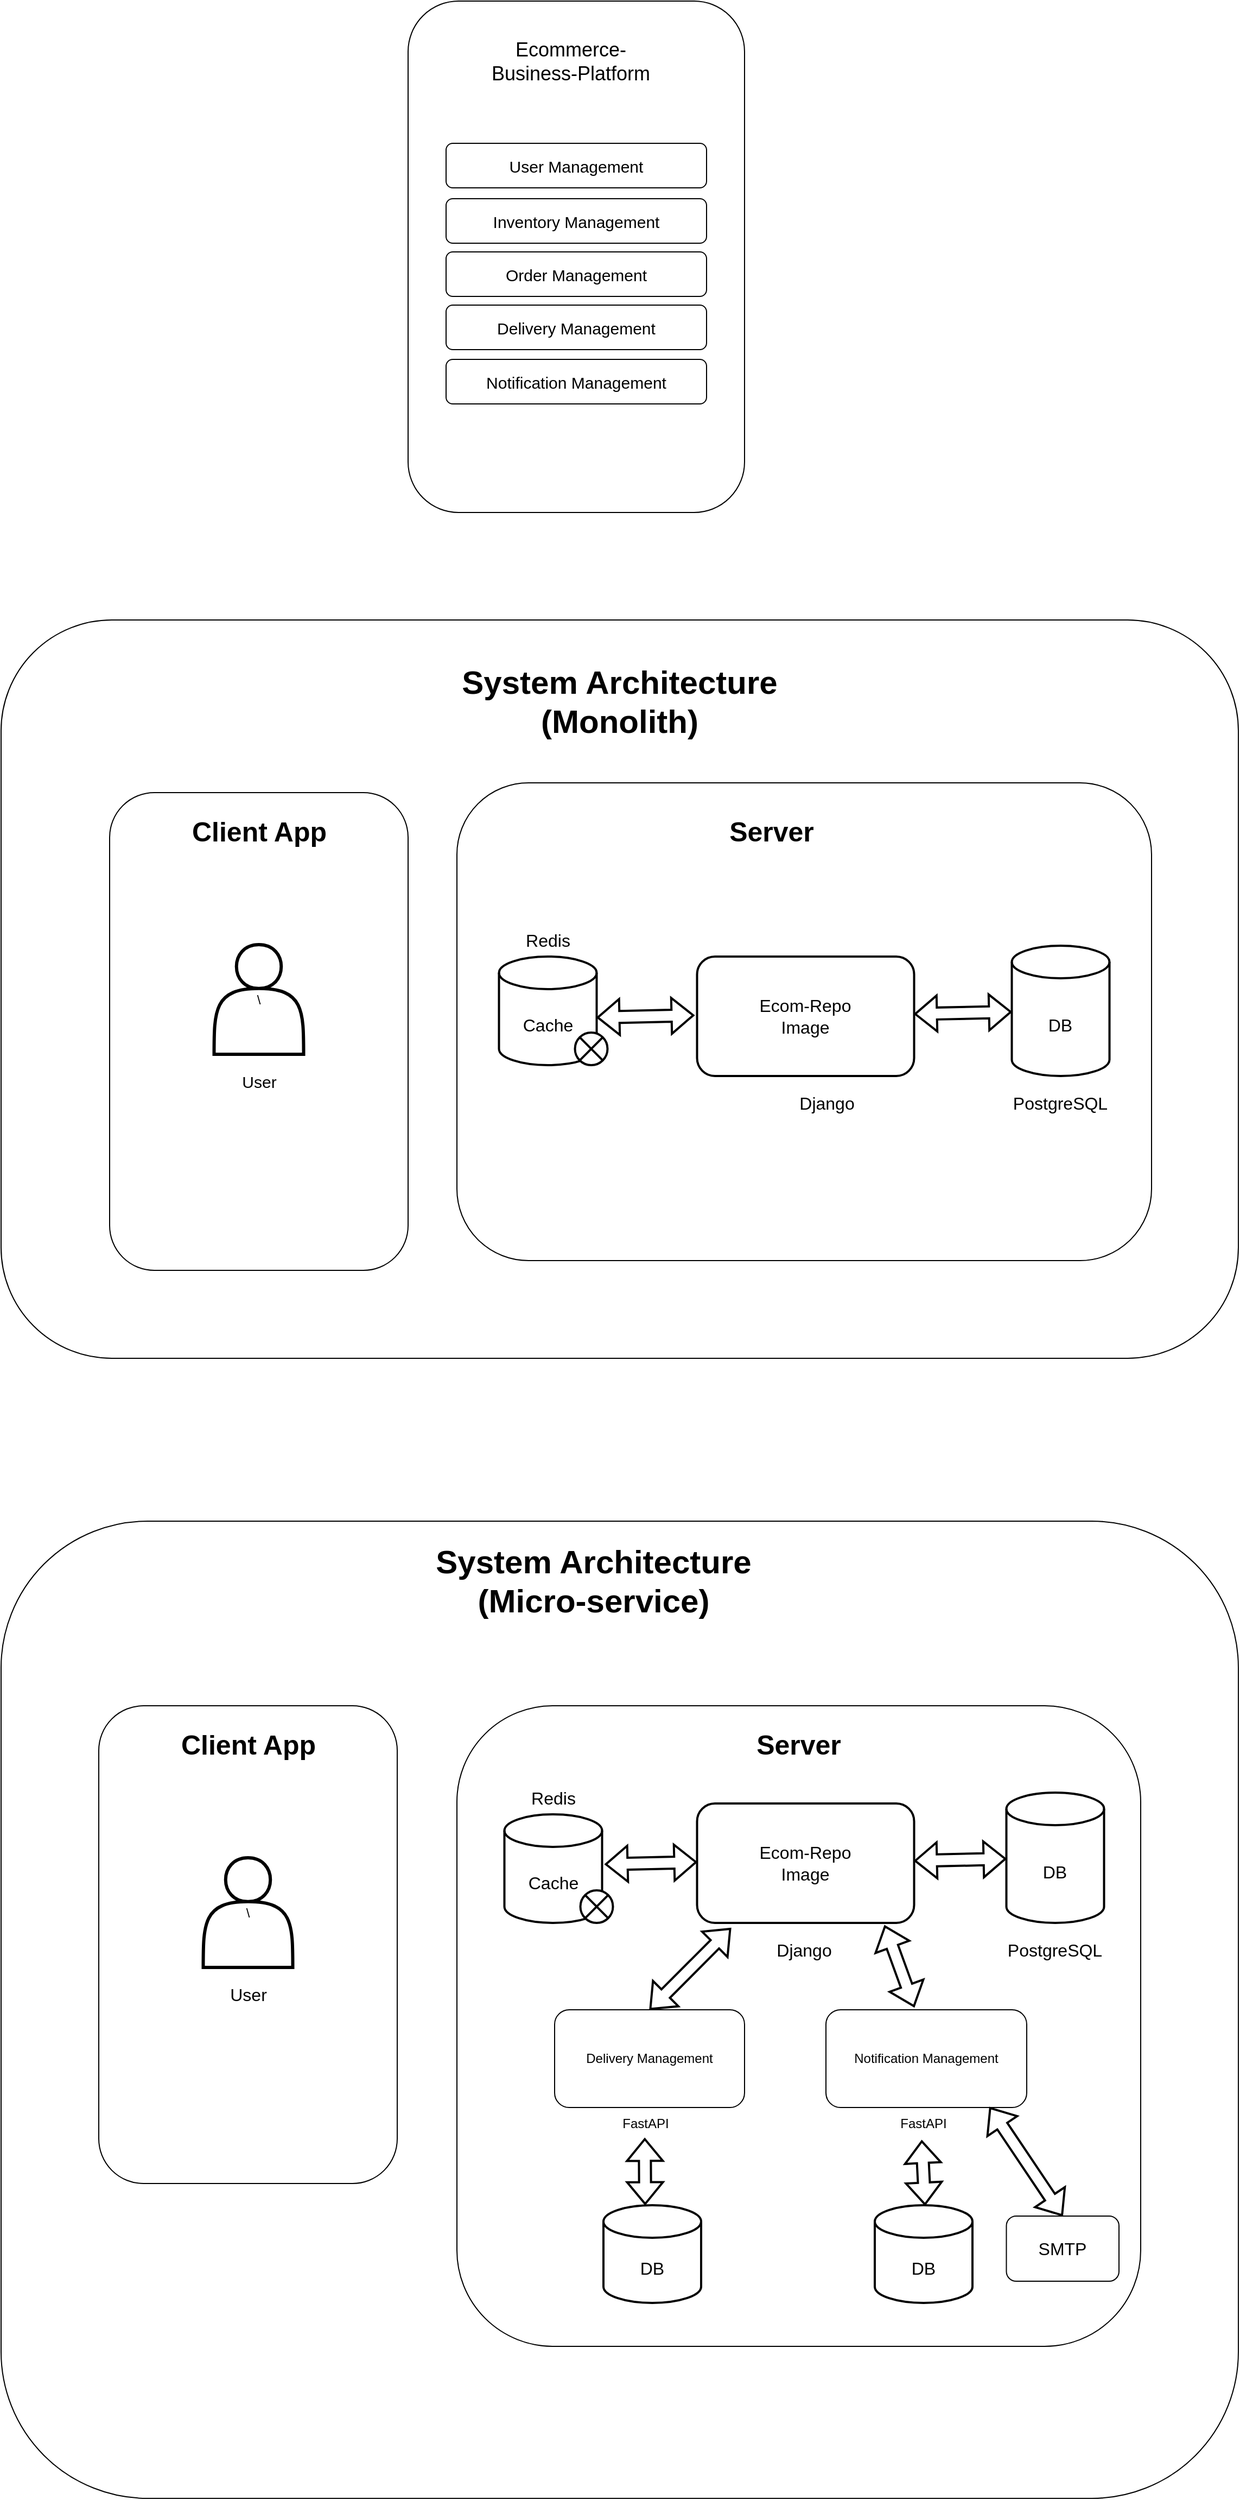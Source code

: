 <mxfile version="22.1.16" type="device">
  <diagram name="Page-1" id="wh8dD2BX7OOQ52GZGnCQ">
    <mxGraphModel dx="2707" dy="917" grid="1" gridSize="10" guides="1" tooltips="1" connect="1" arrows="1" fold="1" page="1" pageScale="1" pageWidth="850" pageHeight="1100" math="0" shadow="0">
      <root>
        <mxCell id="0" />
        <mxCell id="1" parent="0" />
        <mxCell id="UC0Fd1rcEqtms9M9d0l6-12" value="" style="rounded=1;whiteSpace=wrap;html=1;" parent="1" vertex="1">
          <mxGeometry x="-145" y="100" width="310" height="471" as="geometry" />
        </mxCell>
        <mxCell id="dDhOK2jrjEGGhazRPi_E-33" value="" style="rounded=1;whiteSpace=wrap;html=1;" parent="1" vertex="1">
          <mxGeometry x="-520" y="670" width="1140" height="680" as="geometry" />
        </mxCell>
        <mxCell id="dDhOK2jrjEGGhazRPi_E-1" value="" style="rounded=1;whiteSpace=wrap;html=1;" parent="1" vertex="1">
          <mxGeometry x="-100" y="820" width="640" height="440" as="geometry" />
        </mxCell>
        <mxCell id="dDhOK2jrjEGGhazRPi_E-2" value="&lt;font size=&quot;1&quot; style=&quot;&quot;&gt;&lt;b style=&quot;font-size: 25px;&quot;&gt;Server&lt;/b&gt;&lt;/font&gt;" style="text;html=1;strokeColor=none;fillColor=none;align=center;verticalAlign=middle;whiteSpace=wrap;rounded=0;" parent="1" vertex="1">
          <mxGeometry x="125" y="849" width="130" height="30" as="geometry" />
        </mxCell>
        <mxCell id="dDhOK2jrjEGGhazRPi_E-3" value="" style="rounded=1;whiteSpace=wrap;html=1;strokeWidth=2;" parent="1" vertex="1">
          <mxGeometry x="121.25" y="980" width="200" height="110" as="geometry" />
        </mxCell>
        <mxCell id="dDhOK2jrjEGGhazRPi_E-5" value="&lt;font style=&quot;font-size: 16px;&quot;&gt;Ecom-Repo Image&lt;/font&gt;" style="text;html=1;strokeColor=none;fillColor=none;align=center;verticalAlign=middle;whiteSpace=wrap;rounded=0;" parent="1" vertex="1">
          <mxGeometry x="166.25" y="1020" width="110" height="30" as="geometry" />
        </mxCell>
        <mxCell id="dDhOK2jrjEGGhazRPi_E-7" value="&lt;font style=&quot;font-size: 16px;&quot;&gt;DB&lt;/font&gt;" style="shape=cylinder3;whiteSpace=wrap;html=1;boundedLbl=1;backgroundOutline=1;size=15;strokeWidth=2;" parent="1" vertex="1">
          <mxGeometry x="411.25" y="970" width="90" height="120" as="geometry" />
        </mxCell>
        <mxCell id="dDhOK2jrjEGGhazRPi_E-8" value="&lt;font style=&quot;font-size: 16px;&quot;&gt;PostgreSQL&lt;/font&gt;" style="text;html=1;strokeColor=none;fillColor=none;align=center;verticalAlign=middle;whiteSpace=wrap;rounded=0;" parent="1" vertex="1">
          <mxGeometry x="406.25" y="1100" width="100" height="30" as="geometry" />
        </mxCell>
        <mxCell id="dDhOK2jrjEGGhazRPi_E-10" value="&lt;font style=&quot;font-size: 16px;&quot;&gt;Cache&lt;/font&gt;" style="shape=cylinder3;whiteSpace=wrap;html=1;boundedLbl=1;backgroundOutline=1;size=15;strokeWidth=2;" parent="1" vertex="1">
          <mxGeometry x="-61.25" y="980" width="90" height="100" as="geometry" />
        </mxCell>
        <mxCell id="dDhOK2jrjEGGhazRPi_E-15" value="" style="shape=flexArrow;endArrow=classic;startArrow=classic;html=1;rounded=0;strokeWidth=2;" parent="1" source="dDhOK2jrjEGGhazRPi_E-3" target="dDhOK2jrjEGGhazRPi_E-7" edge="1">
          <mxGeometry width="100" height="100" relative="1" as="geometry">
            <mxPoint x="181.25" y="1059" as="sourcePoint" />
            <mxPoint x="281.25" y="959" as="targetPoint" />
          </mxGeometry>
        </mxCell>
        <mxCell id="dDhOK2jrjEGGhazRPi_E-16" value="" style="shape=sumEllipse;perimeter=ellipsePerimeter;whiteSpace=wrap;html=1;backgroundOutline=1;strokeWidth=2;" parent="1" vertex="1">
          <mxGeometry x="8.75" y="1050" width="30" height="30" as="geometry" />
        </mxCell>
        <mxCell id="dDhOK2jrjEGGhazRPi_E-17" value="&lt;font style=&quot;font-size: 16px;&quot;&gt;Redis&lt;/font&gt;" style="text;html=1;strokeColor=none;fillColor=none;align=center;verticalAlign=middle;whiteSpace=wrap;rounded=0;" parent="1" vertex="1">
          <mxGeometry x="-66.25" y="950" width="100" height="30" as="geometry" />
        </mxCell>
        <mxCell id="dDhOK2jrjEGGhazRPi_E-27" value="" style="rounded=1;whiteSpace=wrap;html=1;" parent="1" vertex="1">
          <mxGeometry x="-420" y="829" width="275" height="440" as="geometry" />
        </mxCell>
        <mxCell id="dDhOK2jrjEGGhazRPi_E-28" value="&lt;font size=&quot;1&quot; style=&quot;&quot;&gt;&lt;b style=&quot;font-size: 25px;&quot;&gt;Client App&lt;/b&gt;&lt;/font&gt;" style="text;html=1;strokeColor=none;fillColor=none;align=center;verticalAlign=middle;whiteSpace=wrap;rounded=0;" parent="1" vertex="1">
          <mxGeometry x="-361.25" y="849" width="157.5" height="30" as="geometry" />
        </mxCell>
        <mxCell id="dDhOK2jrjEGGhazRPi_E-32" value="&lt;font style=&quot;font-size: 16px;&quot;&gt;Django&lt;/font&gt;" style="text;html=1;strokeColor=none;fillColor=none;align=center;verticalAlign=middle;whiteSpace=wrap;rounded=0;" parent="1" vertex="1">
          <mxGeometry x="191.25" y="1100" width="100" height="30" as="geometry" />
        </mxCell>
        <mxCell id="dDhOK2jrjEGGhazRPi_E-34" value="&lt;font size=&quot;1&quot; style=&quot;&quot;&gt;&lt;b style=&quot;font-size: 30px;&quot;&gt;System Architecture (Monolith)&lt;/b&gt;&lt;/font&gt;" style="text;html=1;strokeColor=none;fillColor=none;align=center;verticalAlign=middle;whiteSpace=wrap;rounded=0;" parent="1" vertex="1">
          <mxGeometry x="-115" y="730" width="330" height="30" as="geometry" />
        </mxCell>
        <mxCell id="UC0Fd1rcEqtms9M9d0l6-6" value="&lt;font style=&quot;font-size: 15px;&quot;&gt;User Management&lt;/font&gt;" style="rounded=1;whiteSpace=wrap;html=1;" parent="1" vertex="1">
          <mxGeometry x="-110" y="231" width="240" height="41" as="geometry" />
        </mxCell>
        <mxCell id="UC0Fd1rcEqtms9M9d0l6-7" value="&lt;font style=&quot;font-size: 15px;&quot;&gt;Inventory Management&lt;/font&gt;" style="rounded=1;whiteSpace=wrap;html=1;" parent="1" vertex="1">
          <mxGeometry x="-110" y="282" width="240" height="41" as="geometry" />
        </mxCell>
        <mxCell id="UC0Fd1rcEqtms9M9d0l6-8" value="&lt;font style=&quot;font-size: 15px;&quot;&gt;Order Management&lt;/font&gt;" style="rounded=1;whiteSpace=wrap;html=1;" parent="1" vertex="1">
          <mxGeometry x="-110" y="331" width="240" height="41" as="geometry" />
        </mxCell>
        <mxCell id="UC0Fd1rcEqtms9M9d0l6-9" value="&lt;font style=&quot;font-size: 15px;&quot;&gt;Delivery Management&lt;/font&gt;" style="rounded=1;whiteSpace=wrap;html=1;" parent="1" vertex="1">
          <mxGeometry x="-110" y="380" width="240" height="41" as="geometry" />
        </mxCell>
        <mxCell id="UC0Fd1rcEqtms9M9d0l6-10" value="&lt;font style=&quot;font-size: 15px;&quot;&gt;Notification Management&lt;/font&gt;" style="rounded=1;whiteSpace=wrap;html=1;" parent="1" vertex="1">
          <mxGeometry x="-110" y="430" width="240" height="41" as="geometry" />
        </mxCell>
        <mxCell id="UC0Fd1rcEqtms9M9d0l6-11" value="\" style="shape=actor;whiteSpace=wrap;html=1;strokeWidth=3;" parent="1" vertex="1">
          <mxGeometry x="-323.75" y="969" width="82.5" height="101" as="geometry" />
        </mxCell>
        <mxCell id="UC0Fd1rcEqtms9M9d0l6-13" value="&lt;font style=&quot;font-size: 18px;&quot;&gt;Ecommerce-Business-Platform&lt;/font&gt;" style="text;html=1;strokeColor=none;fillColor=none;align=center;verticalAlign=middle;whiteSpace=wrap;rounded=0;" parent="1" vertex="1">
          <mxGeometry x="-70" y="121" width="150" height="70" as="geometry" />
        </mxCell>
        <mxCell id="UC0Fd1rcEqtms9M9d0l6-18" value="" style="rounded=1;whiteSpace=wrap;html=1;" parent="1" vertex="1">
          <mxGeometry x="-520" y="1500" width="1140" height="900" as="geometry" />
        </mxCell>
        <mxCell id="UC0Fd1rcEqtms9M9d0l6-19" value="" style="rounded=1;whiteSpace=wrap;html=1;" parent="1" vertex="1">
          <mxGeometry x="-100" y="1670" width="630" height="590" as="geometry" />
        </mxCell>
        <mxCell id="UC0Fd1rcEqtms9M9d0l6-20" value="&lt;font size=&quot;1&quot; style=&quot;&quot;&gt;&lt;b style=&quot;font-size: 25px;&quot;&gt;Server&lt;/b&gt;&lt;/font&gt;" style="text;html=1;strokeColor=none;fillColor=none;align=center;verticalAlign=middle;whiteSpace=wrap;rounded=0;" parent="1" vertex="1">
          <mxGeometry x="150" y="1690" width="130" height="30" as="geometry" />
        </mxCell>
        <mxCell id="UC0Fd1rcEqtms9M9d0l6-21" value="" style="rounded=1;whiteSpace=wrap;html=1;strokeWidth=2;" parent="1" vertex="1">
          <mxGeometry x="121.25" y="1760" width="200" height="110" as="geometry" />
        </mxCell>
        <mxCell id="UC0Fd1rcEqtms9M9d0l6-22" value="&lt;font style=&quot;font-size: 16px;&quot;&gt;Ecom-Repo Image&lt;/font&gt;" style="text;html=1;strokeColor=none;fillColor=none;align=center;verticalAlign=middle;whiteSpace=wrap;rounded=0;" parent="1" vertex="1">
          <mxGeometry x="166.25" y="1800" width="110" height="30" as="geometry" />
        </mxCell>
        <mxCell id="UC0Fd1rcEqtms9M9d0l6-23" value="&lt;font style=&quot;font-size: 16px;&quot;&gt;DB&lt;/font&gt;" style="shape=cylinder3;whiteSpace=wrap;html=1;boundedLbl=1;backgroundOutline=1;size=15;strokeWidth=2;" parent="1" vertex="1">
          <mxGeometry x="406.25" y="1750" width="90" height="120" as="geometry" />
        </mxCell>
        <mxCell id="UC0Fd1rcEqtms9M9d0l6-24" value="&lt;font style=&quot;font-size: 16px;&quot;&gt;PostgreSQL&lt;/font&gt;" style="text;html=1;strokeColor=none;fillColor=none;align=center;verticalAlign=middle;whiteSpace=wrap;rounded=0;" parent="1" vertex="1">
          <mxGeometry x="401.25" y="1880" width="100" height="30" as="geometry" />
        </mxCell>
        <mxCell id="UC0Fd1rcEqtms9M9d0l6-25" value="&lt;font style=&quot;font-size: 16px;&quot;&gt;Cache&lt;/font&gt;" style="shape=cylinder3;whiteSpace=wrap;html=1;boundedLbl=1;backgroundOutline=1;size=15;strokeWidth=2;" parent="1" vertex="1">
          <mxGeometry x="-56.25" y="1770" width="90" height="100" as="geometry" />
        </mxCell>
        <mxCell id="UC0Fd1rcEqtms9M9d0l6-27" value="" style="shape=flexArrow;endArrow=classic;startArrow=classic;html=1;rounded=0;strokeWidth=2;" parent="1" source="UC0Fd1rcEqtms9M9d0l6-21" target="UC0Fd1rcEqtms9M9d0l6-23" edge="1">
          <mxGeometry width="100" height="100" relative="1" as="geometry">
            <mxPoint x="241.25" y="1829" as="sourcePoint" />
            <mxPoint x="341.25" y="1729" as="targetPoint" />
          </mxGeometry>
        </mxCell>
        <mxCell id="UC0Fd1rcEqtms9M9d0l6-28" value="" style="shape=sumEllipse;perimeter=ellipsePerimeter;whiteSpace=wrap;html=1;backgroundOutline=1;strokeWidth=2;" parent="1" vertex="1">
          <mxGeometry x="13.75" y="1840" width="30" height="30" as="geometry" />
        </mxCell>
        <mxCell id="UC0Fd1rcEqtms9M9d0l6-29" value="&lt;font style=&quot;font-size: 16px;&quot;&gt;Redis&lt;/font&gt;" style="text;html=1;strokeColor=none;fillColor=none;align=center;verticalAlign=middle;whiteSpace=wrap;rounded=0;" parent="1" vertex="1">
          <mxGeometry x="-61.25" y="1740" width="100" height="30" as="geometry" />
        </mxCell>
        <mxCell id="UC0Fd1rcEqtms9M9d0l6-33" value="" style="rounded=1;whiteSpace=wrap;html=1;" parent="1" vertex="1">
          <mxGeometry x="-430" y="1670" width="275" height="440" as="geometry" />
        </mxCell>
        <mxCell id="UC0Fd1rcEqtms9M9d0l6-34" value="&lt;font size=&quot;1&quot; style=&quot;&quot;&gt;&lt;b style=&quot;font-size: 25px;&quot;&gt;Client App&lt;/b&gt;&lt;/font&gt;" style="text;html=1;strokeColor=none;fillColor=none;align=center;verticalAlign=middle;whiteSpace=wrap;rounded=0;" parent="1" vertex="1">
          <mxGeometry x="-371.25" y="1690" width="157.5" height="30" as="geometry" />
        </mxCell>
        <mxCell id="UC0Fd1rcEqtms9M9d0l6-35" value="&lt;font style=&quot;font-size: 16px;&quot;&gt;Django&lt;/font&gt;" style="text;html=1;strokeColor=none;fillColor=none;align=center;verticalAlign=middle;whiteSpace=wrap;rounded=0;" parent="1" vertex="1">
          <mxGeometry x="170" y="1880" width="100" height="30" as="geometry" />
        </mxCell>
        <mxCell id="UC0Fd1rcEqtms9M9d0l6-36" value="&lt;font size=&quot;1&quot; style=&quot;&quot;&gt;&lt;b style=&quot;font-size: 30px;&quot;&gt;System Architecture (Micro-service)&lt;/b&gt;&lt;/font&gt;" style="text;html=1;strokeColor=none;fillColor=none;align=center;verticalAlign=middle;whiteSpace=wrap;rounded=0;" parent="1" vertex="1">
          <mxGeometry x="-138.75" y="1540" width="330" height="30" as="geometry" />
        </mxCell>
        <mxCell id="UC0Fd1rcEqtms9M9d0l6-37" value="\" style="shape=actor;whiteSpace=wrap;html=1;strokeWidth=3;" parent="1" vertex="1">
          <mxGeometry x="-333.75" y="1810" width="82.5" height="101" as="geometry" />
        </mxCell>
        <mxCell id="UC0Fd1rcEqtms9M9d0l6-38" value="Delivery Management" style="rounded=1;whiteSpace=wrap;html=1;" parent="1" vertex="1">
          <mxGeometry x="-10" y="1950" width="175" height="90" as="geometry" />
        </mxCell>
        <mxCell id="UC0Fd1rcEqtms9M9d0l6-39" value="Notification Management" style="rounded=1;whiteSpace=wrap;html=1;" parent="1" vertex="1">
          <mxGeometry x="240" y="1950" width="185" height="90" as="geometry" />
        </mxCell>
        <mxCell id="UC0Fd1rcEqtms9M9d0l6-40" value="FastAPI" style="text;html=1;strokeColor=none;fillColor=none;align=center;verticalAlign=middle;whiteSpace=wrap;rounded=0;" parent="1" vertex="1">
          <mxGeometry x="43.75" y="2040" width="60" height="30" as="geometry" />
        </mxCell>
        <mxCell id="UC0Fd1rcEqtms9M9d0l6-43" value="FastAPI" style="text;html=1;strokeColor=none;fillColor=none;align=center;verticalAlign=middle;whiteSpace=wrap;rounded=0;" parent="1" vertex="1">
          <mxGeometry x="300" y="2040" width="60" height="30" as="geometry" />
        </mxCell>
        <mxCell id="UC0Fd1rcEqtms9M9d0l6-48" value="" style="shape=flexArrow;endArrow=classic;startArrow=classic;html=1;rounded=0;strokeWidth=2;entryX=0.5;entryY=0;entryDx=0;entryDy=0;exitX=0.156;exitY=1.044;exitDx=0;exitDy=0;exitPerimeter=0;" parent="1" source="UC0Fd1rcEqtms9M9d0l6-21" target="UC0Fd1rcEqtms9M9d0l6-38" edge="1">
          <mxGeometry width="100" height="100" relative="1" as="geometry">
            <mxPoint x="32.5" y="2092.2" as="sourcePoint" />
            <mxPoint x="167.5" y="2090.2" as="targetPoint" />
          </mxGeometry>
        </mxCell>
        <mxCell id="UC0Fd1rcEqtms9M9d0l6-52" value="" style="shape=flexArrow;endArrow=classic;startArrow=classic;html=1;rounded=0;strokeWidth=2;entryX=0.44;entryY=-0.027;entryDx=0;entryDy=0;entryPerimeter=0;exitX=0.864;exitY=1.021;exitDx=0;exitDy=0;exitPerimeter=0;" parent="1" source="UC0Fd1rcEqtms9M9d0l6-21" target="UC0Fd1rcEqtms9M9d0l6-39" edge="1">
          <mxGeometry width="100" height="100" relative="1" as="geometry">
            <mxPoint x="150" y="2000" as="sourcePoint" />
            <mxPoint x="283.785" y="2130" as="targetPoint" />
          </mxGeometry>
        </mxCell>
        <mxCell id="UC0Fd1rcEqtms9M9d0l6-54" value="&lt;font style=&quot;font-size: 16px;&quot;&gt;DB&lt;/font&gt;" style="shape=cylinder3;whiteSpace=wrap;html=1;boundedLbl=1;backgroundOutline=1;size=15;strokeWidth=2;" parent="1" vertex="1">
          <mxGeometry x="35" y="2130" width="90" height="90" as="geometry" />
        </mxCell>
        <mxCell id="UC0Fd1rcEqtms9M9d0l6-55" value="&lt;font style=&quot;font-size: 16px;&quot;&gt;DB&lt;/font&gt;" style="shape=cylinder3;whiteSpace=wrap;html=1;boundedLbl=1;backgroundOutline=1;size=15;strokeWidth=2;" parent="1" vertex="1">
          <mxGeometry x="285" y="2130" width="90" height="90" as="geometry" />
        </mxCell>
        <mxCell id="UC0Fd1rcEqtms9M9d0l6-56" value="" style="shape=flexArrow;endArrow=classic;startArrow=classic;html=1;rounded=0;strokeWidth=2;entryX=0.427;entryY=-0.002;entryDx=0;entryDy=0;exitX=0.489;exitY=0.939;exitDx=0;exitDy=0;entryPerimeter=0;exitPerimeter=0;" parent="1" source="UC0Fd1rcEqtms9M9d0l6-40" target="UC0Fd1rcEqtms9M9d0l6-54" edge="1">
          <mxGeometry width="100" height="100" relative="1" as="geometry">
            <mxPoint x="70.0" y="2070" as="sourcePoint" />
            <mxPoint x="-5" y="2230" as="targetPoint" />
          </mxGeometry>
        </mxCell>
        <mxCell id="UC0Fd1rcEqtms9M9d0l6-57" value="" style="shape=flexArrow;endArrow=classic;startArrow=classic;html=1;rounded=0;strokeWidth=2;entryX=0.427;entryY=-0.002;entryDx=0;entryDy=0;exitX=0.5;exitY=1;exitDx=0;exitDy=0;entryPerimeter=0;" parent="1" edge="1">
          <mxGeometry width="100" height="100" relative="1" as="geometry">
            <mxPoint x="328.29" y="2070.18" as="sourcePoint" />
            <mxPoint x="331.29" y="2130.18" as="targetPoint" />
          </mxGeometry>
        </mxCell>
        <mxCell id="oXCxRZ8SSX7jiGahkm72-1" value="&lt;font style=&quot;font-size: 15px;&quot;&gt;User&lt;/font&gt;" style="text;html=1;strokeColor=none;fillColor=none;align=center;verticalAlign=middle;whiteSpace=wrap;rounded=0;" parent="1" vertex="1">
          <mxGeometry x="-312.5" y="1080" width="60" height="30" as="geometry" />
        </mxCell>
        <mxCell id="oXCxRZ8SSX7jiGahkm72-5" value="" style="shape=flexArrow;endArrow=classic;startArrow=classic;html=1;rounded=0;strokeWidth=2;" parent="1" edge="1">
          <mxGeometry width="100" height="100" relative="1" as="geometry">
            <mxPoint x="28.75" y="1036.09" as="sourcePoint" />
            <mxPoint x="118.75" y="1034.09" as="targetPoint" />
          </mxGeometry>
        </mxCell>
        <mxCell id="oXCxRZ8SSX7jiGahkm72-8" value="&lt;font style=&quot;font-size: 16px;&quot;&gt;User&lt;/font&gt;" style="text;html=1;strokeColor=none;fillColor=none;align=center;verticalAlign=middle;whiteSpace=wrap;rounded=0;" parent="1" vertex="1">
          <mxGeometry x="-322.5" y="1921" width="60" height="30" as="geometry" />
        </mxCell>
        <mxCell id="oXCxRZ8SSX7jiGahkm72-9" value="" style="shape=flexArrow;endArrow=classic;startArrow=classic;html=1;rounded=0;strokeWidth=2;" parent="1" edge="1">
          <mxGeometry width="100" height="100" relative="1" as="geometry">
            <mxPoint x="36.25" y="1816" as="sourcePoint" />
            <mxPoint x="121.25" y="1814" as="targetPoint" />
          </mxGeometry>
        </mxCell>
        <mxCell id="oXCxRZ8SSX7jiGahkm72-11" value="&lt;font style=&quot;font-size: 16px;&quot;&gt;SMTP&lt;/font&gt;" style="rounded=1;whiteSpace=wrap;html=1;" parent="1" vertex="1">
          <mxGeometry x="406.25" y="2140" width="103.75" height="60" as="geometry" />
        </mxCell>
        <mxCell id="oXCxRZ8SSX7jiGahkm72-15" value="" style="shape=flexArrow;endArrow=classic;startArrow=classic;html=1;rounded=0;strokeWidth=2;entryX=0.5;entryY=0;entryDx=0;entryDy=0;exitX=0.815;exitY=0.997;exitDx=0;exitDy=0;exitPerimeter=0;" parent="1" source="UC0Fd1rcEqtms9M9d0l6-39" target="oXCxRZ8SSX7jiGahkm72-11" edge="1">
          <mxGeometry width="100" height="100" relative="1" as="geometry">
            <mxPoint x="425" y="2070" as="sourcePoint" />
            <mxPoint x="428" y="2130" as="targetPoint" />
          </mxGeometry>
        </mxCell>
      </root>
    </mxGraphModel>
  </diagram>
</mxfile>
